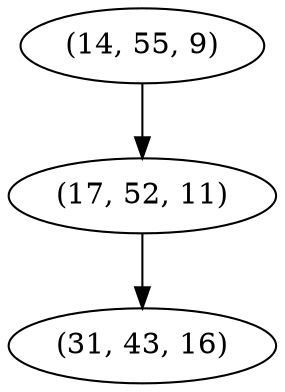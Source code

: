 digraph tree {
    "(14, 55, 9)";
    "(17, 52, 11)";
    "(31, 43, 16)";
    "(14, 55, 9)" -> "(17, 52, 11)";
    "(17, 52, 11)" -> "(31, 43, 16)";
}
